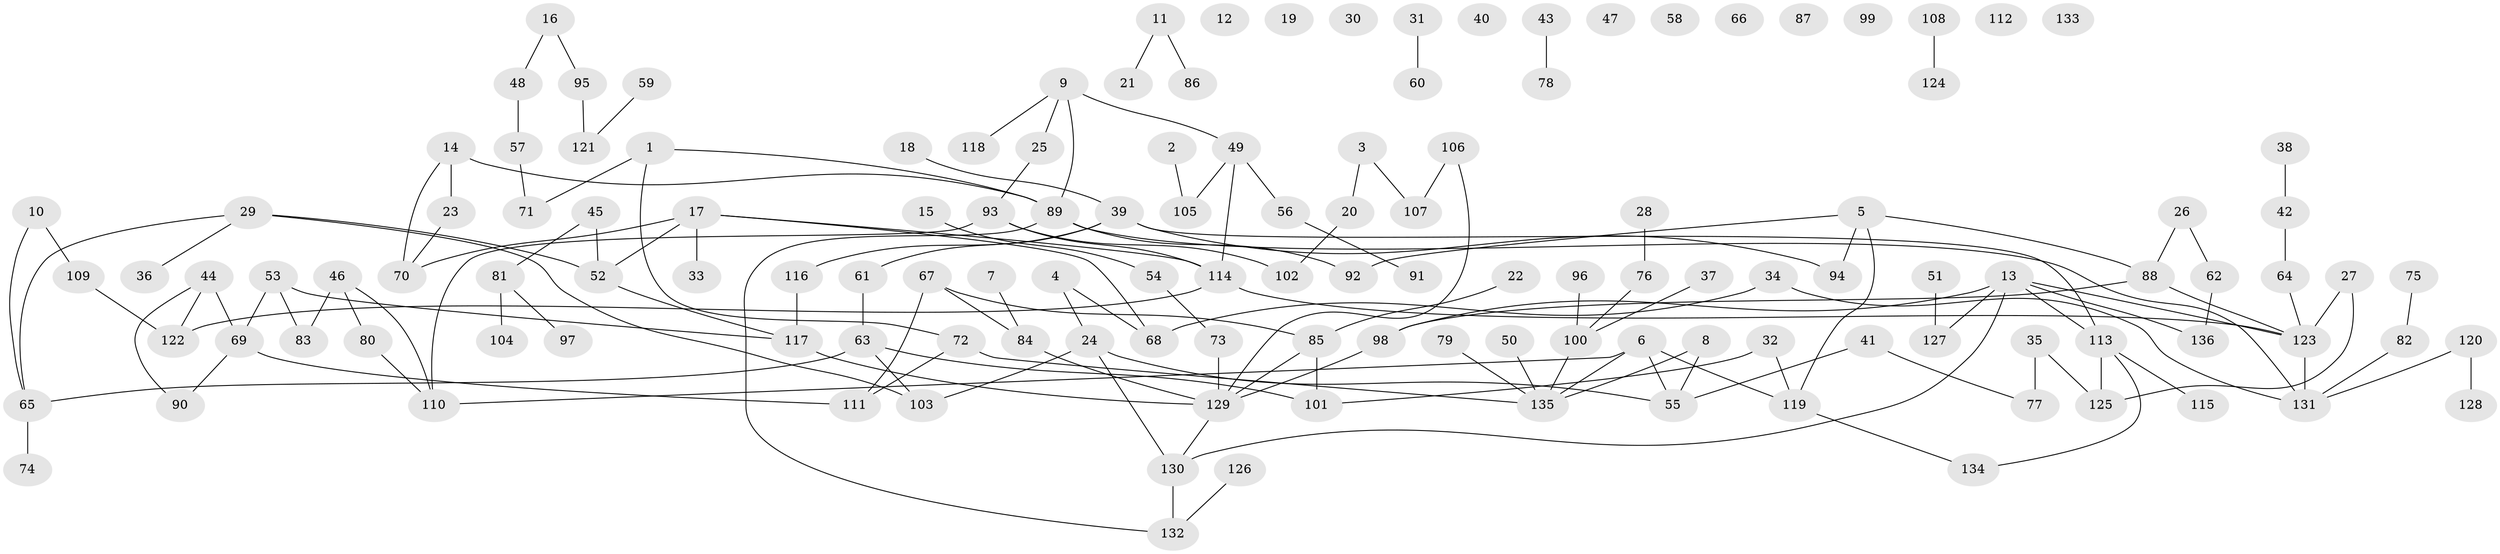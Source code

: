 // coarse degree distribution, {1: 0.35185185185185186, 0: 0.25925925925925924, 2: 0.09259259259259259, 5: 0.05555555555555555, 3: 0.07407407407407407, 8: 0.05555555555555555, 4: 0.07407407407407407, 7: 0.018518518518518517, 9: 0.018518518518518517}
// Generated by graph-tools (version 1.1) at 2025/43/03/04/25 21:43:14]
// undirected, 136 vertices, 155 edges
graph export_dot {
graph [start="1"]
  node [color=gray90,style=filled];
  1;
  2;
  3;
  4;
  5;
  6;
  7;
  8;
  9;
  10;
  11;
  12;
  13;
  14;
  15;
  16;
  17;
  18;
  19;
  20;
  21;
  22;
  23;
  24;
  25;
  26;
  27;
  28;
  29;
  30;
  31;
  32;
  33;
  34;
  35;
  36;
  37;
  38;
  39;
  40;
  41;
  42;
  43;
  44;
  45;
  46;
  47;
  48;
  49;
  50;
  51;
  52;
  53;
  54;
  55;
  56;
  57;
  58;
  59;
  60;
  61;
  62;
  63;
  64;
  65;
  66;
  67;
  68;
  69;
  70;
  71;
  72;
  73;
  74;
  75;
  76;
  77;
  78;
  79;
  80;
  81;
  82;
  83;
  84;
  85;
  86;
  87;
  88;
  89;
  90;
  91;
  92;
  93;
  94;
  95;
  96;
  97;
  98;
  99;
  100;
  101;
  102;
  103;
  104;
  105;
  106;
  107;
  108;
  109;
  110;
  111;
  112;
  113;
  114;
  115;
  116;
  117;
  118;
  119;
  120;
  121;
  122;
  123;
  124;
  125;
  126;
  127;
  128;
  129;
  130;
  131;
  132;
  133;
  134;
  135;
  136;
  1 -- 71;
  1 -- 72;
  1 -- 89;
  2 -- 105;
  3 -- 20;
  3 -- 107;
  4 -- 24;
  4 -- 68;
  5 -- 88;
  5 -- 92;
  5 -- 94;
  5 -- 119;
  6 -- 55;
  6 -- 110;
  6 -- 119;
  6 -- 135;
  7 -- 84;
  8 -- 55;
  8 -- 135;
  9 -- 25;
  9 -- 49;
  9 -- 89;
  9 -- 118;
  10 -- 65;
  10 -- 109;
  11 -- 21;
  11 -- 86;
  13 -- 98;
  13 -- 113;
  13 -- 123;
  13 -- 127;
  13 -- 130;
  13 -- 136;
  14 -- 23;
  14 -- 70;
  14 -- 89;
  15 -- 54;
  16 -- 48;
  16 -- 95;
  17 -- 33;
  17 -- 52;
  17 -- 68;
  17 -- 70;
  17 -- 114;
  18 -- 39;
  20 -- 102;
  22 -- 85;
  23 -- 70;
  24 -- 55;
  24 -- 103;
  24 -- 130;
  25 -- 93;
  26 -- 62;
  26 -- 88;
  27 -- 123;
  27 -- 125;
  28 -- 76;
  29 -- 36;
  29 -- 52;
  29 -- 65;
  29 -- 103;
  31 -- 60;
  32 -- 101;
  32 -- 119;
  34 -- 68;
  34 -- 131;
  35 -- 77;
  35 -- 125;
  37 -- 100;
  38 -- 42;
  39 -- 61;
  39 -- 94;
  39 -- 113;
  39 -- 116;
  41 -- 55;
  41 -- 77;
  42 -- 64;
  43 -- 78;
  44 -- 69;
  44 -- 90;
  44 -- 122;
  45 -- 52;
  45 -- 81;
  46 -- 80;
  46 -- 83;
  46 -- 110;
  48 -- 57;
  49 -- 56;
  49 -- 105;
  49 -- 114;
  50 -- 135;
  51 -- 127;
  52 -- 117;
  53 -- 69;
  53 -- 83;
  53 -- 117;
  54 -- 73;
  56 -- 91;
  57 -- 71;
  59 -- 121;
  61 -- 63;
  62 -- 136;
  63 -- 65;
  63 -- 101;
  63 -- 103;
  64 -- 123;
  65 -- 74;
  67 -- 84;
  67 -- 85;
  67 -- 111;
  69 -- 90;
  69 -- 111;
  72 -- 111;
  72 -- 135;
  73 -- 129;
  75 -- 82;
  76 -- 100;
  79 -- 135;
  80 -- 110;
  81 -- 97;
  81 -- 104;
  82 -- 131;
  84 -- 129;
  85 -- 101;
  85 -- 129;
  88 -- 98;
  88 -- 123;
  89 -- 92;
  89 -- 131;
  89 -- 132;
  93 -- 102;
  93 -- 110;
  93 -- 114;
  95 -- 121;
  96 -- 100;
  98 -- 129;
  100 -- 135;
  106 -- 107;
  106 -- 129;
  108 -- 124;
  109 -- 122;
  113 -- 115;
  113 -- 125;
  113 -- 134;
  114 -- 122;
  114 -- 123;
  116 -- 117;
  117 -- 129;
  119 -- 134;
  120 -- 128;
  120 -- 131;
  123 -- 131;
  126 -- 132;
  129 -- 130;
  130 -- 132;
}
